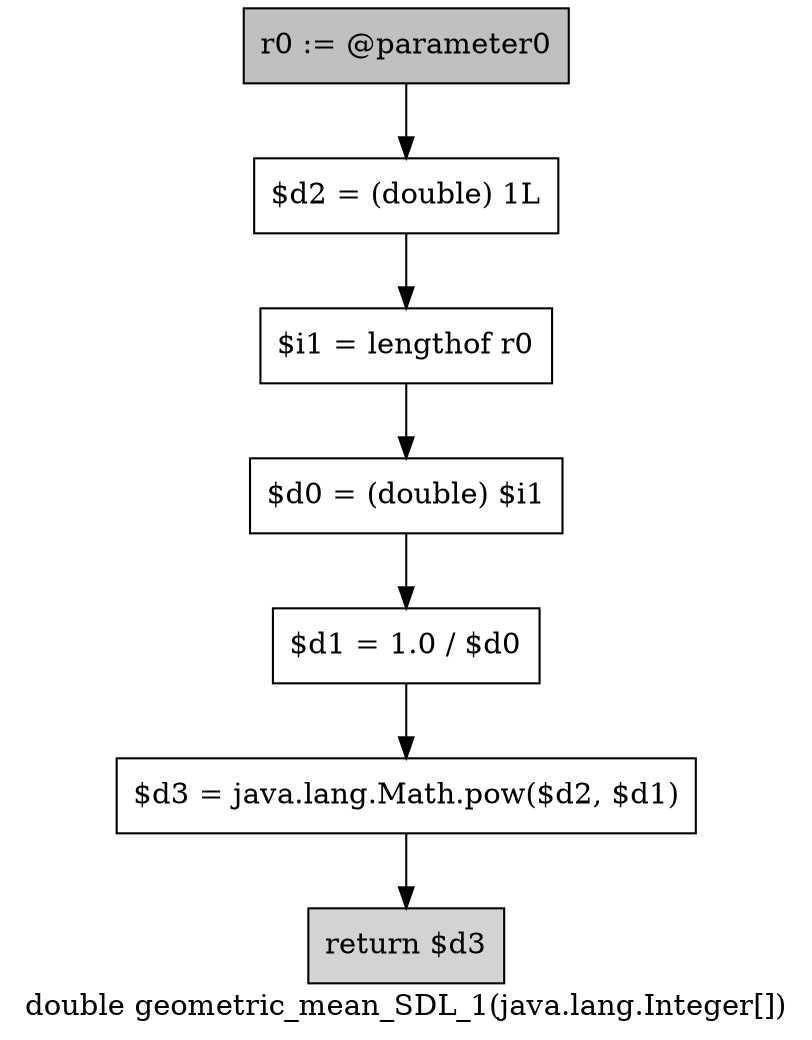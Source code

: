 digraph "double geometric_mean_SDL_1(java.lang.Integer[])" {
    label="double geometric_mean_SDL_1(java.lang.Integer[])";
    node [shape=box];
    "0" [style=filled,fillcolor=gray,label="r0 := @parameter0",];
    "1" [label="$d2 = (double) 1L",];
    "0"->"1";
    "2" [label="$i1 = lengthof r0",];
    "1"->"2";
    "3" [label="$d0 = (double) $i1",];
    "2"->"3";
    "4" [label="$d1 = 1.0 / $d0",];
    "3"->"4";
    "5" [label="$d3 = java.lang.Math.pow($d2, $d1)",];
    "4"->"5";
    "6" [style=filled,fillcolor=lightgray,label="return $d3",];
    "5"->"6";
}
